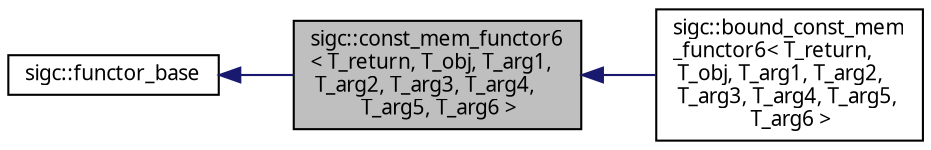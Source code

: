 digraph "sigc::const_mem_functor6&lt; T_return, T_obj, T_arg1, T_arg2, T_arg3, T_arg4, T_arg5, T_arg6 &gt;"
{
  edge [fontname="Sans",fontsize="10",labelfontname="Sans",labelfontsize="10"];
  node [fontname="Sans",fontsize="10",shape=record];
  rankdir="LR";
  Node1 [label="sigc::const_mem_functor6\l\< T_return, T_obj, T_arg1,\l T_arg2, T_arg3, T_arg4,\l T_arg5, T_arg6 \>",height=0.2,width=0.4,color="black", fillcolor="grey75", style="filled" fontcolor="black"];
  Node2 -> Node1 [dir="back",color="midnightblue",fontsize="10",style="solid",fontname="Sans"];
  Node2 [label="sigc::functor_base",height=0.2,width=0.4,color="black", fillcolor="white", style="filled",URL="$structsigc_1_1functor__base.html",tooltip="A hint to the compiler."];
  Node1 -> Node3 [dir="back",color="midnightblue",fontsize="10",style="solid",fontname="Sans"];
  Node3 [label="sigc::bound_const_mem\l_functor6\< T_return,\l T_obj, T_arg1, T_arg2,\l T_arg3, T_arg4, T_arg5,\l T_arg6 \>",height=0.2,width=0.4,color="black", fillcolor="white", style="filled",URL="$classsigc_1_1bound__const__mem__functor6.html",tooltip="bound_const_mem_functor6 encapsulates a const method with 6 arguments and an object instance..."];
}
